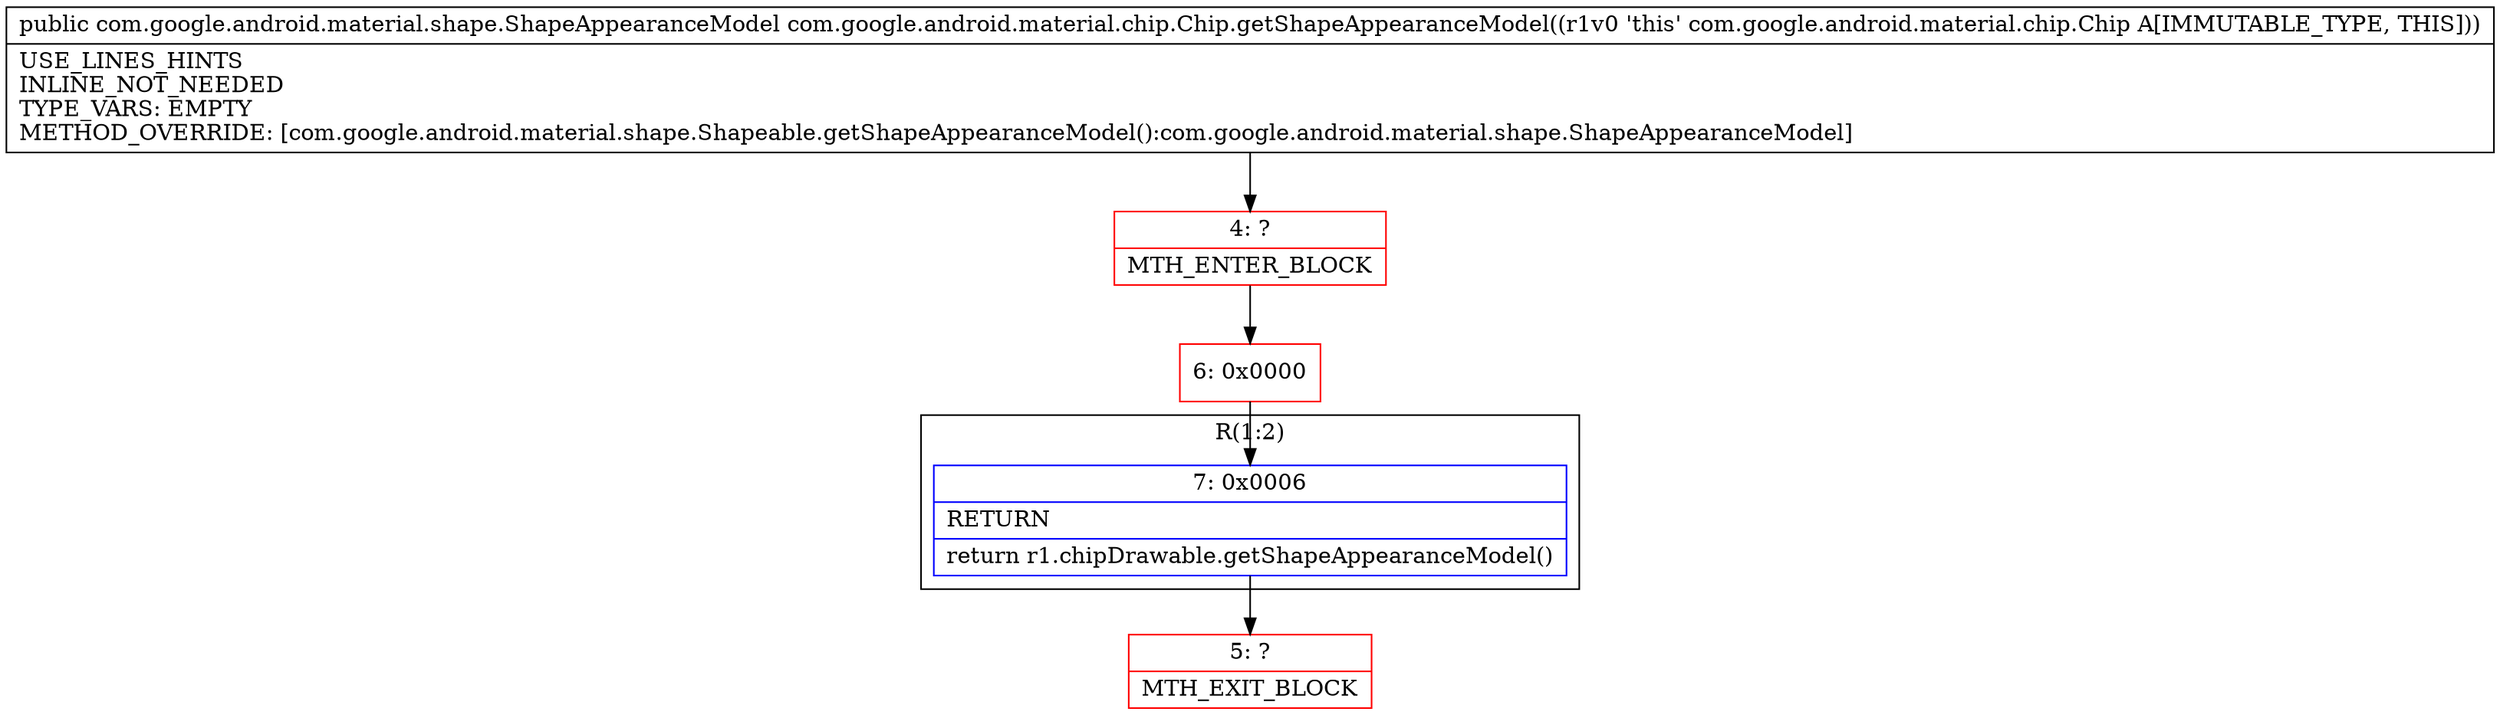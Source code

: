 digraph "CFG forcom.google.android.material.chip.Chip.getShapeAppearanceModel()Lcom\/google\/android\/material\/shape\/ShapeAppearanceModel;" {
subgraph cluster_Region_1659723587 {
label = "R(1:2)";
node [shape=record,color=blue];
Node_7 [shape=record,label="{7\:\ 0x0006|RETURN\l|return r1.chipDrawable.getShapeAppearanceModel()\l}"];
}
Node_4 [shape=record,color=red,label="{4\:\ ?|MTH_ENTER_BLOCK\l}"];
Node_6 [shape=record,color=red,label="{6\:\ 0x0000}"];
Node_5 [shape=record,color=red,label="{5\:\ ?|MTH_EXIT_BLOCK\l}"];
MethodNode[shape=record,label="{public com.google.android.material.shape.ShapeAppearanceModel com.google.android.material.chip.Chip.getShapeAppearanceModel((r1v0 'this' com.google.android.material.chip.Chip A[IMMUTABLE_TYPE, THIS]))  | USE_LINES_HINTS\lINLINE_NOT_NEEDED\lTYPE_VARS: EMPTY\lMETHOD_OVERRIDE: [com.google.android.material.shape.Shapeable.getShapeAppearanceModel():com.google.android.material.shape.ShapeAppearanceModel]\l}"];
MethodNode -> Node_4;Node_7 -> Node_5;
Node_4 -> Node_6;
Node_6 -> Node_7;
}

